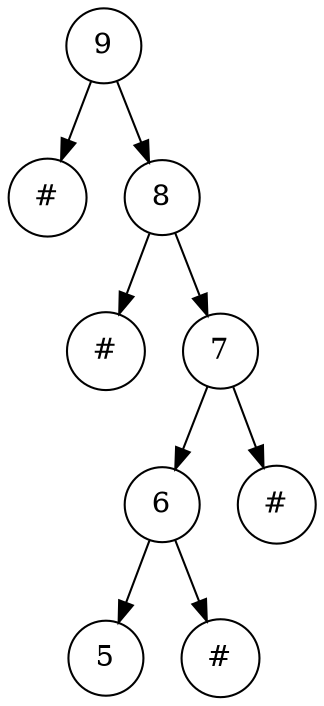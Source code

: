 digraph G {
7177600 [shape=circle, label="9"];
7178240 [shape=circle, label="#"];
7177600->7178240;
7177600->7178160;
7178160 [shape=circle, label="8"];
7177440 [shape=circle, label="#"];
7178160->7177440;
7178160->7176960;
7176960 [shape=circle, label="7"];
7176960->7178560;
7177840 [shape=circle, label="#"];
7176960->7177840;
7178560 [shape=circle, label="6"];
7178560->7178080;
7178000 [shape=circle, label="#"];
7178560->7178000;
7178080 [shape=circle, label="5"];
}

